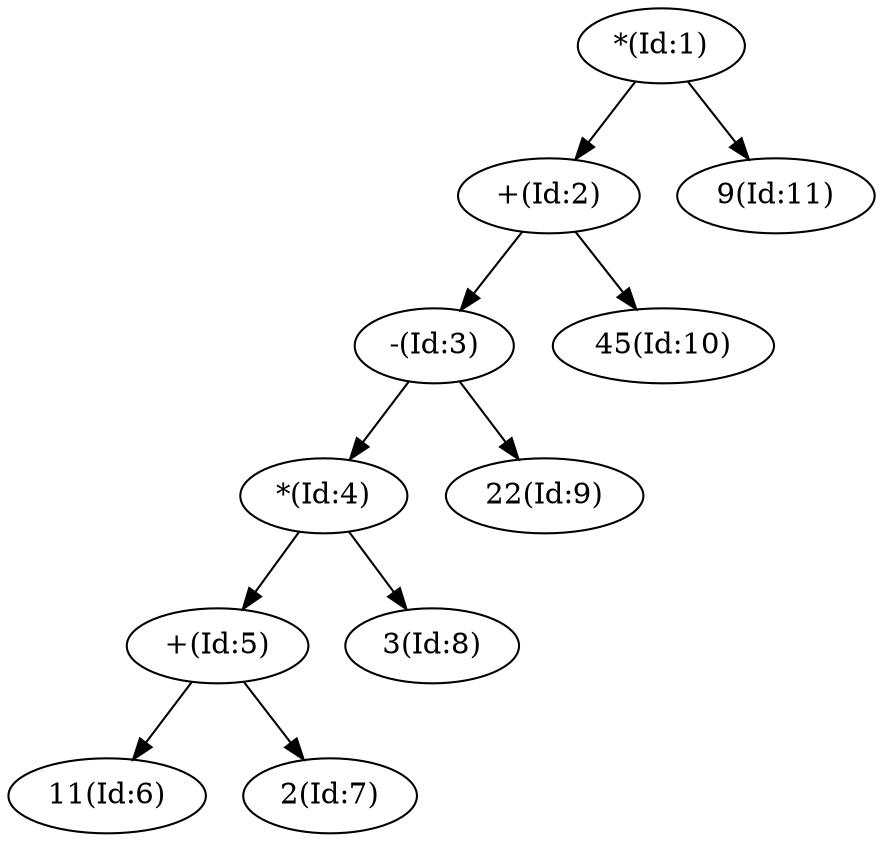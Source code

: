 digraph G{"*(Id:1)"->"+(Id:2)";"*(Id:1)"->"9(Id:11)";"+(Id:2)"->"-(Id:3)";"+(Id:2)"->"45(Id:10)";"-(Id:3)"->"*(Id:4)";"-(Id:3)"->"22(Id:9)";"*(Id:4)"->"+(Id:5)";"*(Id:4)"->"3(Id:8)";"+(Id:5)"->"11(Id:6)";"+(Id:5)"->"2(Id:7)";}